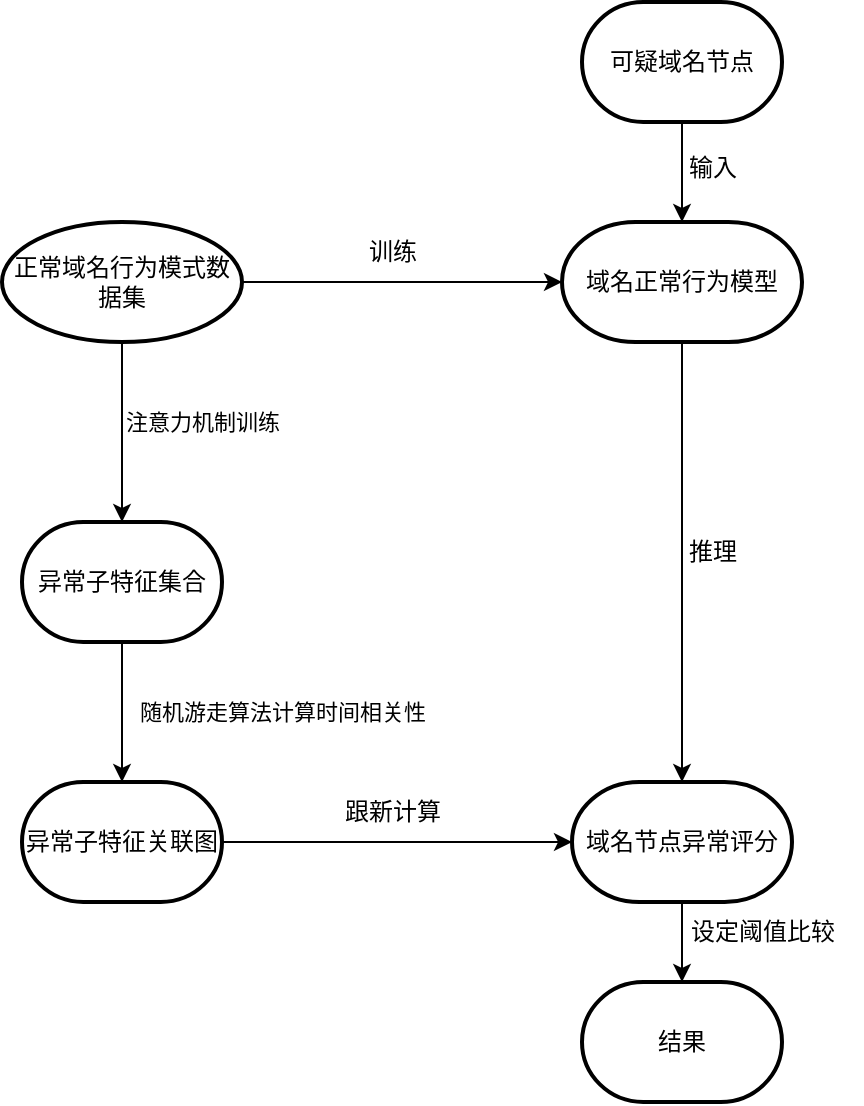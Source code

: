 <mxfile version="22.1.7" type="github">
  <diagram name="第 1 页" id="YVLRSh_FjSjklUx-pojH">
    <mxGraphModel dx="2019" dy="1124" grid="1" gridSize="10" guides="1" tooltips="1" connect="1" arrows="1" fold="1" page="1" pageScale="1" pageWidth="2339" pageHeight="3300" math="0" shadow="0">
      <root>
        <mxCell id="0" />
        <mxCell id="1" parent="0" />
        <mxCell id="ztU3-VAaLSvN-aiQ41au-7" value="" style="edgeStyle=orthogonalEdgeStyle;rounded=0;orthogonalLoop=1;jettySize=auto;html=1;" edge="1" parent="1" source="ztU3-VAaLSvN-aiQ41au-1" target="ztU3-VAaLSvN-aiQ41au-6">
          <mxGeometry relative="1" as="geometry" />
        </mxCell>
        <mxCell id="ztU3-VAaLSvN-aiQ41au-1" value="域名正常行为模型" style="strokeWidth=2;html=1;shape=mxgraph.flowchart.terminator;whiteSpace=wrap;" vertex="1" parent="1">
          <mxGeometry x="680" y="340" width="120" height="60" as="geometry" />
        </mxCell>
        <mxCell id="ztU3-VAaLSvN-aiQ41au-5" value="" style="edgeStyle=orthogonalEdgeStyle;rounded=0;orthogonalLoop=1;jettySize=auto;html=1;" edge="1" parent="1" source="ztU3-VAaLSvN-aiQ41au-2" target="ztU3-VAaLSvN-aiQ41au-1">
          <mxGeometry relative="1" as="geometry" />
        </mxCell>
        <mxCell id="ztU3-VAaLSvN-aiQ41au-2" value="可疑域名节点" style="strokeWidth=2;html=1;shape=mxgraph.flowchart.terminator;whiteSpace=wrap;" vertex="1" parent="1">
          <mxGeometry x="690" y="230" width="100" height="60" as="geometry" />
        </mxCell>
        <mxCell id="ztU3-VAaLSvN-aiQ41au-9" value="" style="edgeStyle=orthogonalEdgeStyle;rounded=0;orthogonalLoop=1;jettySize=auto;html=1;" edge="1" parent="1" source="ztU3-VAaLSvN-aiQ41au-3" target="ztU3-VAaLSvN-aiQ41au-8">
          <mxGeometry relative="1" as="geometry" />
        </mxCell>
        <mxCell id="ztU3-VAaLSvN-aiQ41au-14" value="注意力机制训练" style="edgeLabel;html=1;align=center;verticalAlign=middle;resizable=0;points=[];" vertex="1" connectable="0" parent="ztU3-VAaLSvN-aiQ41au-9">
          <mxGeometry x="-0.244" y="4" relative="1" as="geometry">
            <mxPoint x="36" y="6" as="offset" />
          </mxGeometry>
        </mxCell>
        <mxCell id="ztU3-VAaLSvN-aiQ41au-3" value="正常域名行为模式数据集" style="strokeWidth=2;html=1;shape=mxgraph.flowchart.start_1;whiteSpace=wrap;" vertex="1" parent="1">
          <mxGeometry x="400" y="340" width="120" height="60" as="geometry" />
        </mxCell>
        <mxCell id="ztU3-VAaLSvN-aiQ41au-4" style="edgeStyle=orthogonalEdgeStyle;rounded=0;orthogonalLoop=1;jettySize=auto;html=1;entryX=0;entryY=0.5;entryDx=0;entryDy=0;entryPerimeter=0;" edge="1" parent="1" source="ztU3-VAaLSvN-aiQ41au-3" target="ztU3-VAaLSvN-aiQ41au-1">
          <mxGeometry relative="1" as="geometry" />
        </mxCell>
        <mxCell id="ztU3-VAaLSvN-aiQ41au-23" value="" style="edgeStyle=orthogonalEdgeStyle;rounded=0;orthogonalLoop=1;jettySize=auto;html=1;" edge="1" parent="1" source="ztU3-VAaLSvN-aiQ41au-6" target="ztU3-VAaLSvN-aiQ41au-22">
          <mxGeometry relative="1" as="geometry" />
        </mxCell>
        <mxCell id="ztU3-VAaLSvN-aiQ41au-6" value="域名节点异常评分" style="strokeWidth=2;html=1;shape=mxgraph.flowchart.terminator;whiteSpace=wrap;" vertex="1" parent="1">
          <mxGeometry x="685" y="620" width="110" height="60" as="geometry" />
        </mxCell>
        <mxCell id="ztU3-VAaLSvN-aiQ41au-8" value="异常子特征集合" style="strokeWidth=2;html=1;shape=mxgraph.flowchart.terminator;whiteSpace=wrap;" vertex="1" parent="1">
          <mxGeometry x="410" y="490" width="100" height="60" as="geometry" />
        </mxCell>
        <mxCell id="ztU3-VAaLSvN-aiQ41au-10" value="异常子特征关联图" style="strokeWidth=2;html=1;shape=mxgraph.flowchart.terminator;whiteSpace=wrap;" vertex="1" parent="1">
          <mxGeometry x="410" y="620" width="100" height="60" as="geometry" />
        </mxCell>
        <mxCell id="ztU3-VAaLSvN-aiQ41au-11" style="edgeStyle=orthogonalEdgeStyle;rounded=0;orthogonalLoop=1;jettySize=auto;html=1;entryX=0;entryY=0.5;entryDx=0;entryDy=0;entryPerimeter=0;" edge="1" parent="1" source="ztU3-VAaLSvN-aiQ41au-10" target="ztU3-VAaLSvN-aiQ41au-6">
          <mxGeometry relative="1" as="geometry" />
        </mxCell>
        <mxCell id="ztU3-VAaLSvN-aiQ41au-12" style="edgeStyle=orthogonalEdgeStyle;rounded=0;orthogonalLoop=1;jettySize=auto;html=1;exitX=0.5;exitY=1;exitDx=0;exitDy=0;exitPerimeter=0;entryX=0.5;entryY=0;entryDx=0;entryDy=0;entryPerimeter=0;" edge="1" parent="1" source="ztU3-VAaLSvN-aiQ41au-8" target="ztU3-VAaLSvN-aiQ41au-10">
          <mxGeometry relative="1" as="geometry" />
        </mxCell>
        <mxCell id="ztU3-VAaLSvN-aiQ41au-15" value="随机游走算法计算时间相关性" style="edgeLabel;html=1;align=center;verticalAlign=middle;resizable=0;points=[];" vertex="1" connectable="0" parent="ztU3-VAaLSvN-aiQ41au-12">
          <mxGeometry y="5" relative="1" as="geometry">
            <mxPoint x="75" as="offset" />
          </mxGeometry>
        </mxCell>
        <mxCell id="ztU3-VAaLSvN-aiQ41au-13" value="训练" style="text;html=1;align=center;verticalAlign=middle;resizable=0;points=[];autosize=1;strokeColor=none;fillColor=none;" vertex="1" parent="1">
          <mxGeometry x="570" y="340" width="50" height="30" as="geometry" />
        </mxCell>
        <mxCell id="ztU3-VAaLSvN-aiQ41au-16" value="跟新计算" style="text;html=1;align=center;verticalAlign=middle;resizable=0;points=[];autosize=1;strokeColor=none;fillColor=none;" vertex="1" parent="1">
          <mxGeometry x="560" y="620" width="70" height="30" as="geometry" />
        </mxCell>
        <mxCell id="ztU3-VAaLSvN-aiQ41au-20" value="输入" style="text;html=1;align=center;verticalAlign=middle;resizable=0;points=[];autosize=1;strokeColor=none;fillColor=none;" vertex="1" parent="1">
          <mxGeometry x="730" y="298" width="50" height="30" as="geometry" />
        </mxCell>
        <mxCell id="ztU3-VAaLSvN-aiQ41au-21" value="推理" style="text;html=1;align=center;verticalAlign=middle;resizable=0;points=[];autosize=1;strokeColor=none;fillColor=none;" vertex="1" parent="1">
          <mxGeometry x="730" y="490" width="50" height="30" as="geometry" />
        </mxCell>
        <mxCell id="ztU3-VAaLSvN-aiQ41au-22" value="结果" style="strokeWidth=2;html=1;shape=mxgraph.flowchart.terminator;whiteSpace=wrap;" vertex="1" parent="1">
          <mxGeometry x="690" y="720" width="100" height="60" as="geometry" />
        </mxCell>
        <mxCell id="ztU3-VAaLSvN-aiQ41au-27" value="设定阈值比较" style="text;html=1;align=center;verticalAlign=middle;resizable=0;points=[];autosize=1;strokeColor=none;fillColor=none;" vertex="1" parent="1">
          <mxGeometry x="730" y="680" width="100" height="30" as="geometry" />
        </mxCell>
      </root>
    </mxGraphModel>
  </diagram>
</mxfile>
